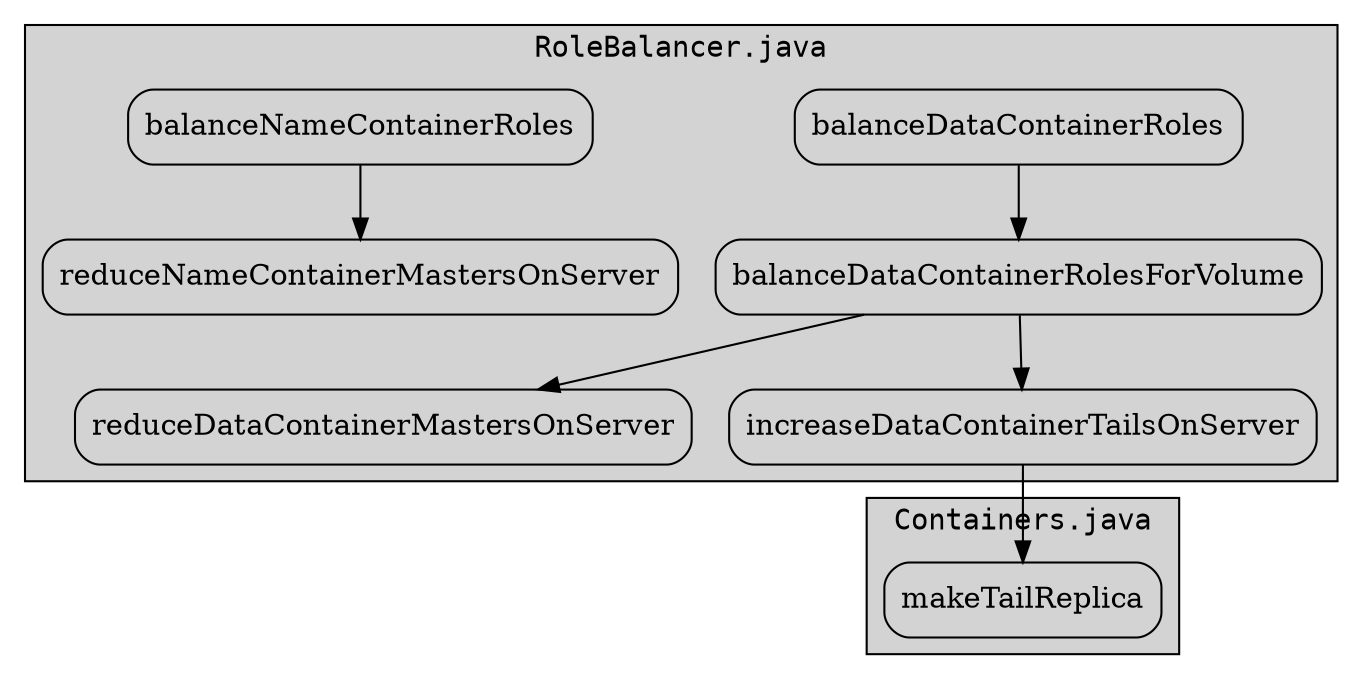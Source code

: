 digraph G {
	compound = false;
	fontname = "Courier";
	node [shape="box",style="rounded"];

	subgraph cluster_0 {
		label = "RoleBalancer.java";
		style = "filled";
		balanceDataContainerRoles -> balanceDataContainerRolesForVolume -> reduceDataContainerMastersOnServer;
		balanceDataContainerRolesForVolume -> increaseDataContainerTailsOnServer;
		balanceNameContainerRoles -> reduceNameContainerMastersOnServer;
	}

	subgraph cluster_1 {
		label = "Containers.java";
		style = "filled";
		makeTailReplica;
	}
	increaseDataContainerTailsOnServer -> makeTailReplica;
}
